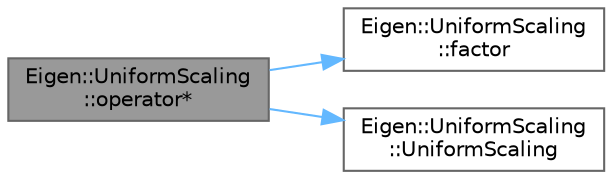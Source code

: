 digraph "Eigen::UniformScaling::operator*"
{
 // LATEX_PDF_SIZE
  bgcolor="transparent";
  edge [fontname=Helvetica,fontsize=10,labelfontname=Helvetica,labelfontsize=10];
  node [fontname=Helvetica,fontsize=10,shape=box,height=0.2,width=0.4];
  rankdir="LR";
  Node1 [id="Node000001",label="Eigen::UniformScaling\l::operator*",height=0.2,width=0.4,color="gray40", fillcolor="grey60", style="filled", fontcolor="black",tooltip=" "];
  Node1 -> Node2 [id="edge1_Node000001_Node000002",color="steelblue1",style="solid",tooltip=" "];
  Node2 [id="Node000002",label="Eigen::UniformScaling\l::factor",height=0.2,width=0.4,color="grey40", fillcolor="white", style="filled",URL="$class_eigen_1_1_uniform_scaling.html#a425828763a3462fba86a19b29fde5a0b",tooltip=" "];
  Node1 -> Node3 [id="edge2_Node000001_Node000003",color="steelblue1",style="solid",tooltip=" "];
  Node3 [id="Node000003",label="Eigen::UniformScaling\l::UniformScaling",height=0.2,width=0.4,color="grey40", fillcolor="white", style="filled",URL="$class_eigen_1_1_uniform_scaling.html#ab17e233af501c69ff47c0dd16f43cc39",tooltip=" "];
}
